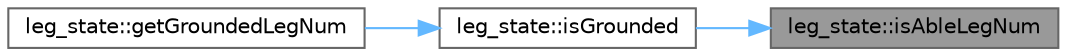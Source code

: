 digraph "leg_state::isAbleLegNum"
{
 // LATEX_PDF_SIZE
  bgcolor="transparent";
  edge [fontname=Helvetica,fontsize=10,labelfontname=Helvetica,labelfontsize=10];
  node [fontname=Helvetica,fontsize=10,shape=box,height=0.2,width=0.4];
  rankdir="RL";
  Node1 [id="Node000001",label="leg_state::isAbleLegNum",height=0.2,width=0.4,color="gray40", fillcolor="grey60", style="filled", fontcolor="black",tooltip=" "];
  Node1 -> Node2 [id="edge1_Node000001_Node000002",dir="back",color="steelblue1",style="solid",tooltip=" "];
  Node2 [id="Node000002",label="leg_state::isGrounded",height=0.2,width=0.4,color="grey40", fillcolor="white", style="filled",URL="$namespaceleg__state.html#a8661d4432b9e7521f1c8c7506b220e09",tooltip=" "];
  Node2 -> Node3 [id="edge2_Node000002_Node000003",dir="back",color="steelblue1",style="solid",tooltip=" "];
  Node3 [id="Node000003",label="leg_state::getGroundedLegNum",height=0.2,width=0.4,color="grey40", fillcolor="white", style="filled",URL="$namespaceleg__state.html#afd052a18c20b9e292894e32fbb0d9c59",tooltip=" "];
}
